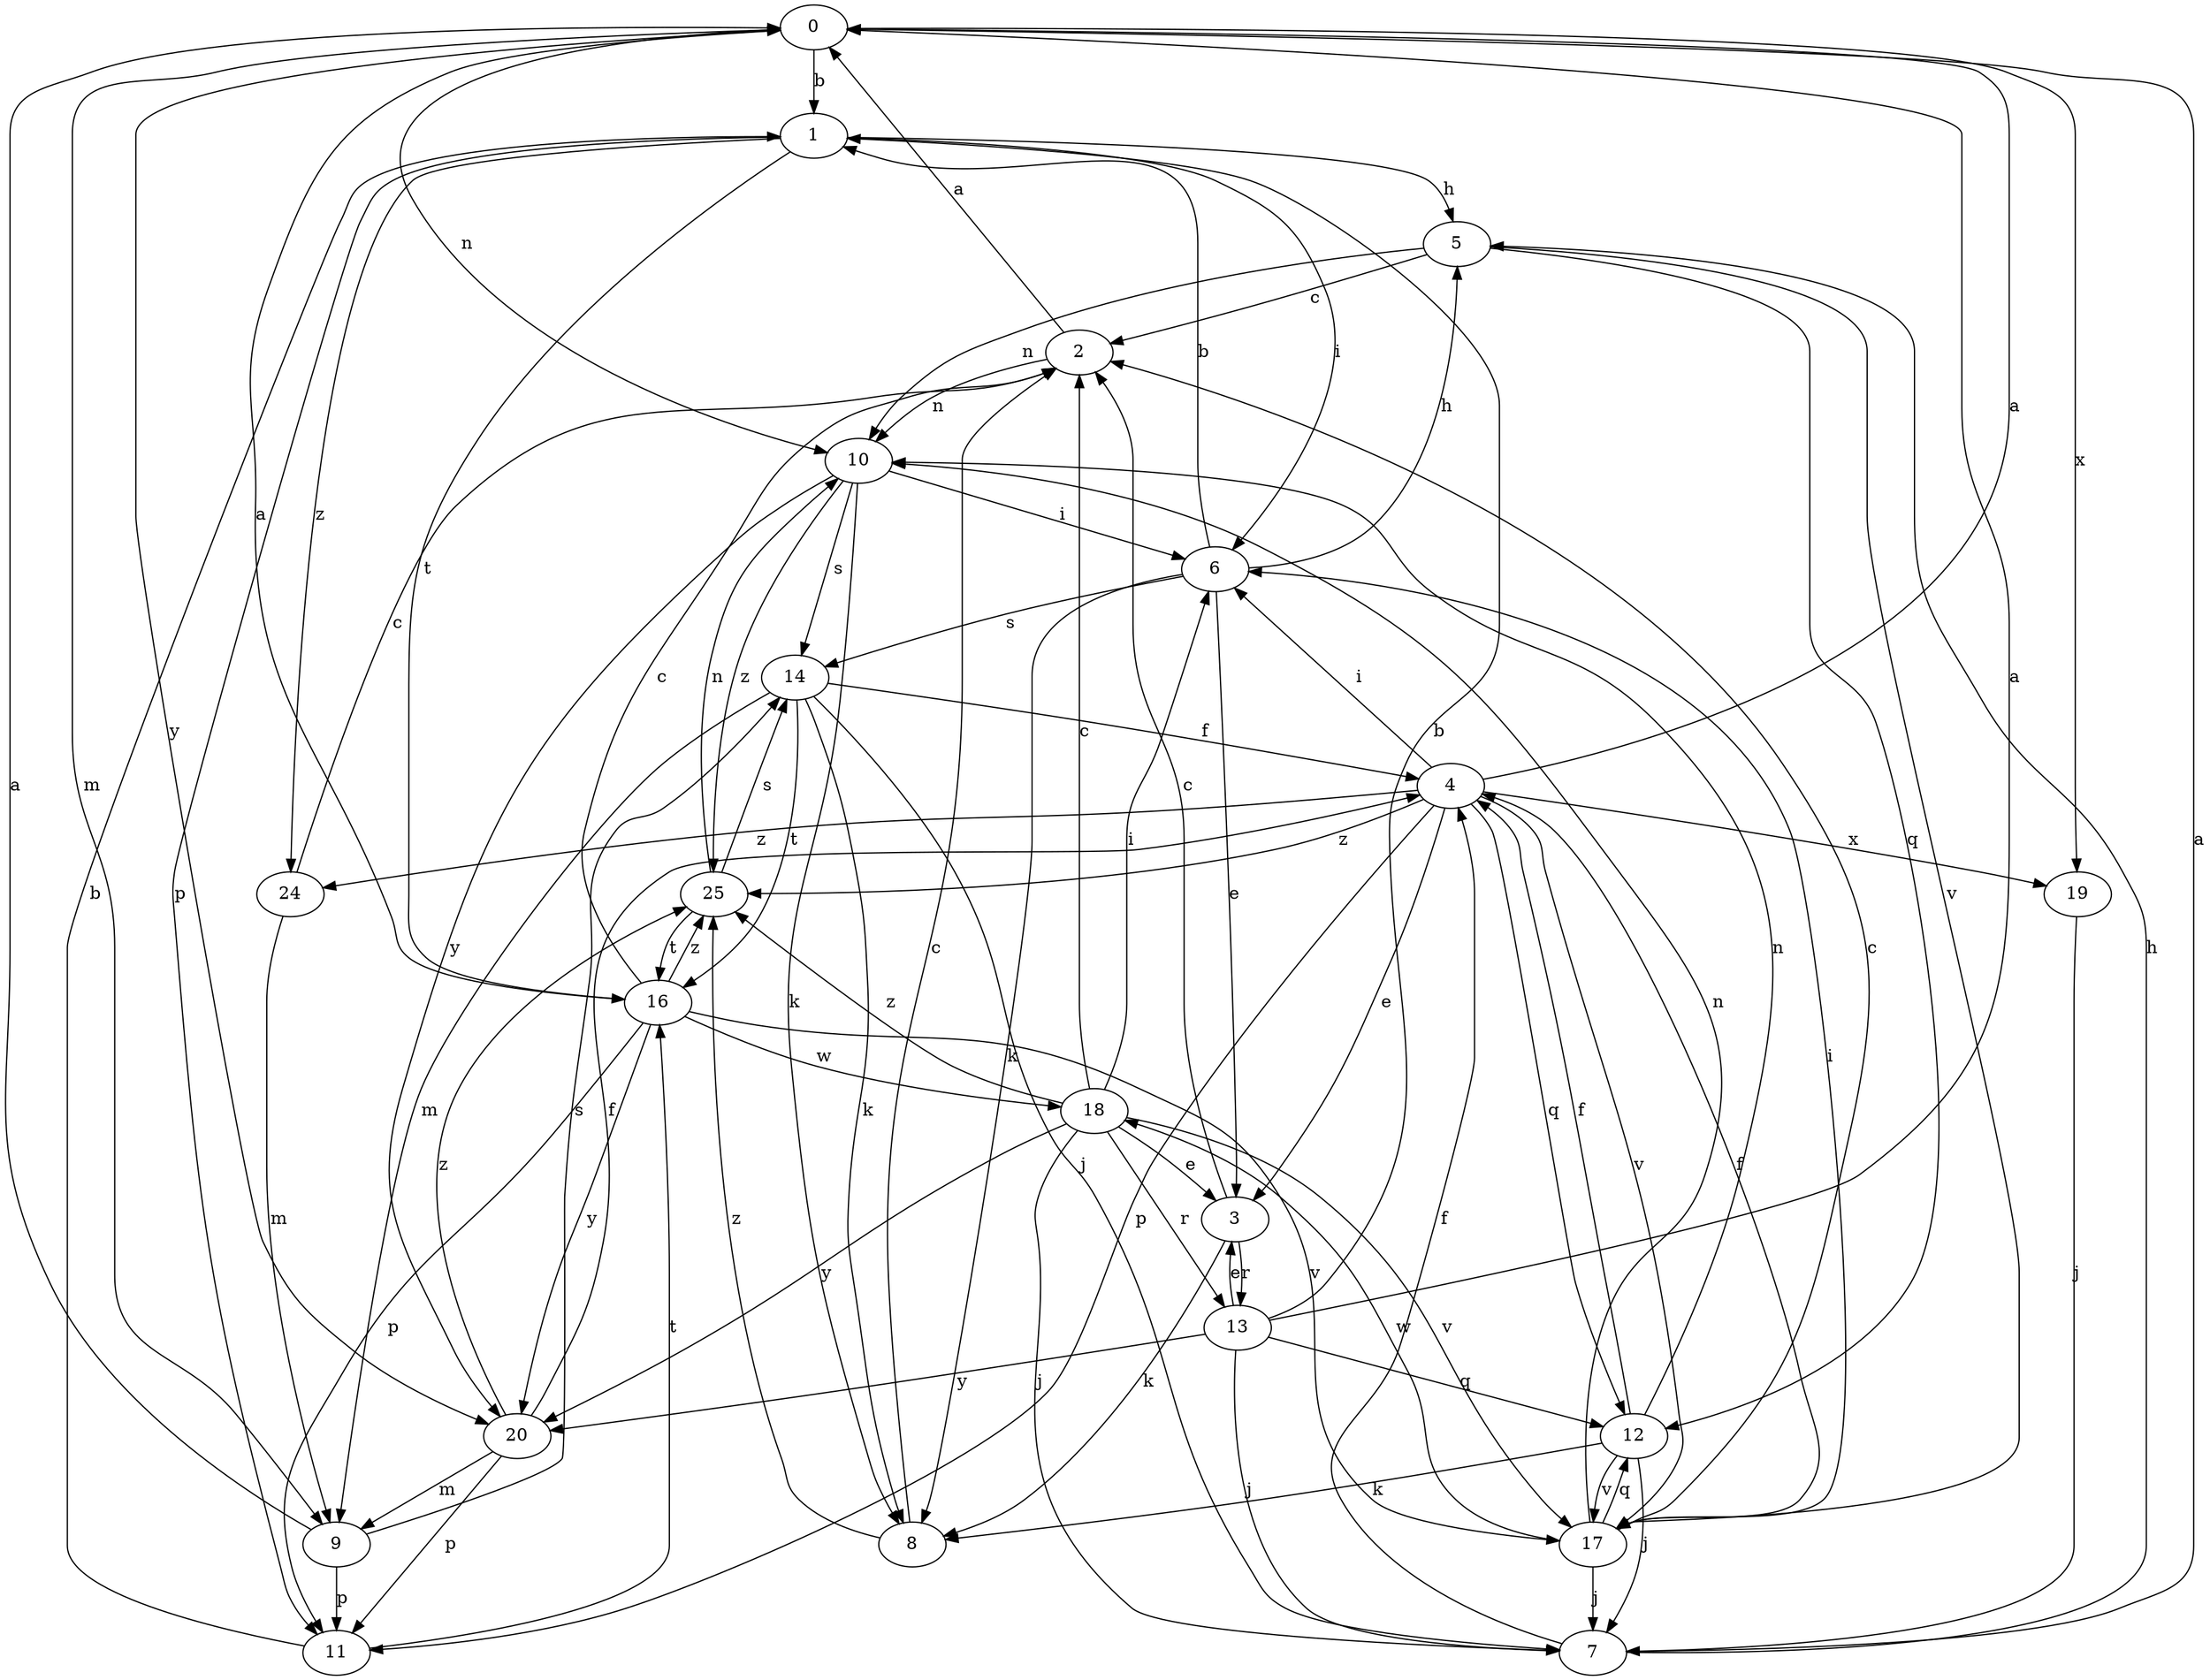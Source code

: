 strict digraph  {
0;
1;
2;
3;
4;
5;
6;
7;
8;
9;
10;
11;
12;
13;
14;
16;
17;
18;
19;
20;
24;
25;
0 -> 1  [label=b];
0 -> 9  [label=m];
0 -> 10  [label=n];
0 -> 19  [label=x];
0 -> 20  [label=y];
1 -> 5  [label=h];
1 -> 6  [label=i];
1 -> 11  [label=p];
1 -> 16  [label=t];
1 -> 24  [label=z];
2 -> 0  [label=a];
2 -> 10  [label=n];
3 -> 2  [label=c];
3 -> 8  [label=k];
3 -> 13  [label=r];
4 -> 0  [label=a];
4 -> 3  [label=e];
4 -> 6  [label=i];
4 -> 11  [label=p];
4 -> 12  [label=q];
4 -> 17  [label=v];
4 -> 19  [label=x];
4 -> 24  [label=z];
4 -> 25  [label=z];
5 -> 2  [label=c];
5 -> 10  [label=n];
5 -> 12  [label=q];
5 -> 17  [label=v];
6 -> 1  [label=b];
6 -> 3  [label=e];
6 -> 5  [label=h];
6 -> 8  [label=k];
6 -> 14  [label=s];
7 -> 0  [label=a];
7 -> 4  [label=f];
7 -> 5  [label=h];
8 -> 2  [label=c];
8 -> 25  [label=z];
9 -> 0  [label=a];
9 -> 11  [label=p];
9 -> 14  [label=s];
10 -> 6  [label=i];
10 -> 8  [label=k];
10 -> 14  [label=s];
10 -> 20  [label=y];
10 -> 25  [label=z];
11 -> 1  [label=b];
11 -> 16  [label=t];
12 -> 4  [label=f];
12 -> 7  [label=j];
12 -> 8  [label=k];
12 -> 10  [label=n];
12 -> 17  [label=v];
13 -> 0  [label=a];
13 -> 1  [label=b];
13 -> 3  [label=e];
13 -> 7  [label=j];
13 -> 12  [label=q];
13 -> 20  [label=y];
14 -> 4  [label=f];
14 -> 7  [label=j];
14 -> 8  [label=k];
14 -> 9  [label=m];
14 -> 16  [label=t];
16 -> 0  [label=a];
16 -> 2  [label=c];
16 -> 11  [label=p];
16 -> 17  [label=v];
16 -> 18  [label=w];
16 -> 20  [label=y];
16 -> 25  [label=z];
17 -> 2  [label=c];
17 -> 4  [label=f];
17 -> 6  [label=i];
17 -> 7  [label=j];
17 -> 10  [label=n];
17 -> 12  [label=q];
17 -> 18  [label=w];
18 -> 2  [label=c];
18 -> 3  [label=e];
18 -> 6  [label=i];
18 -> 7  [label=j];
18 -> 13  [label=r];
18 -> 17  [label=v];
18 -> 20  [label=y];
18 -> 25  [label=z];
19 -> 7  [label=j];
20 -> 4  [label=f];
20 -> 9  [label=m];
20 -> 11  [label=p];
20 -> 25  [label=z];
24 -> 2  [label=c];
24 -> 9  [label=m];
25 -> 10  [label=n];
25 -> 14  [label=s];
25 -> 16  [label=t];
}
